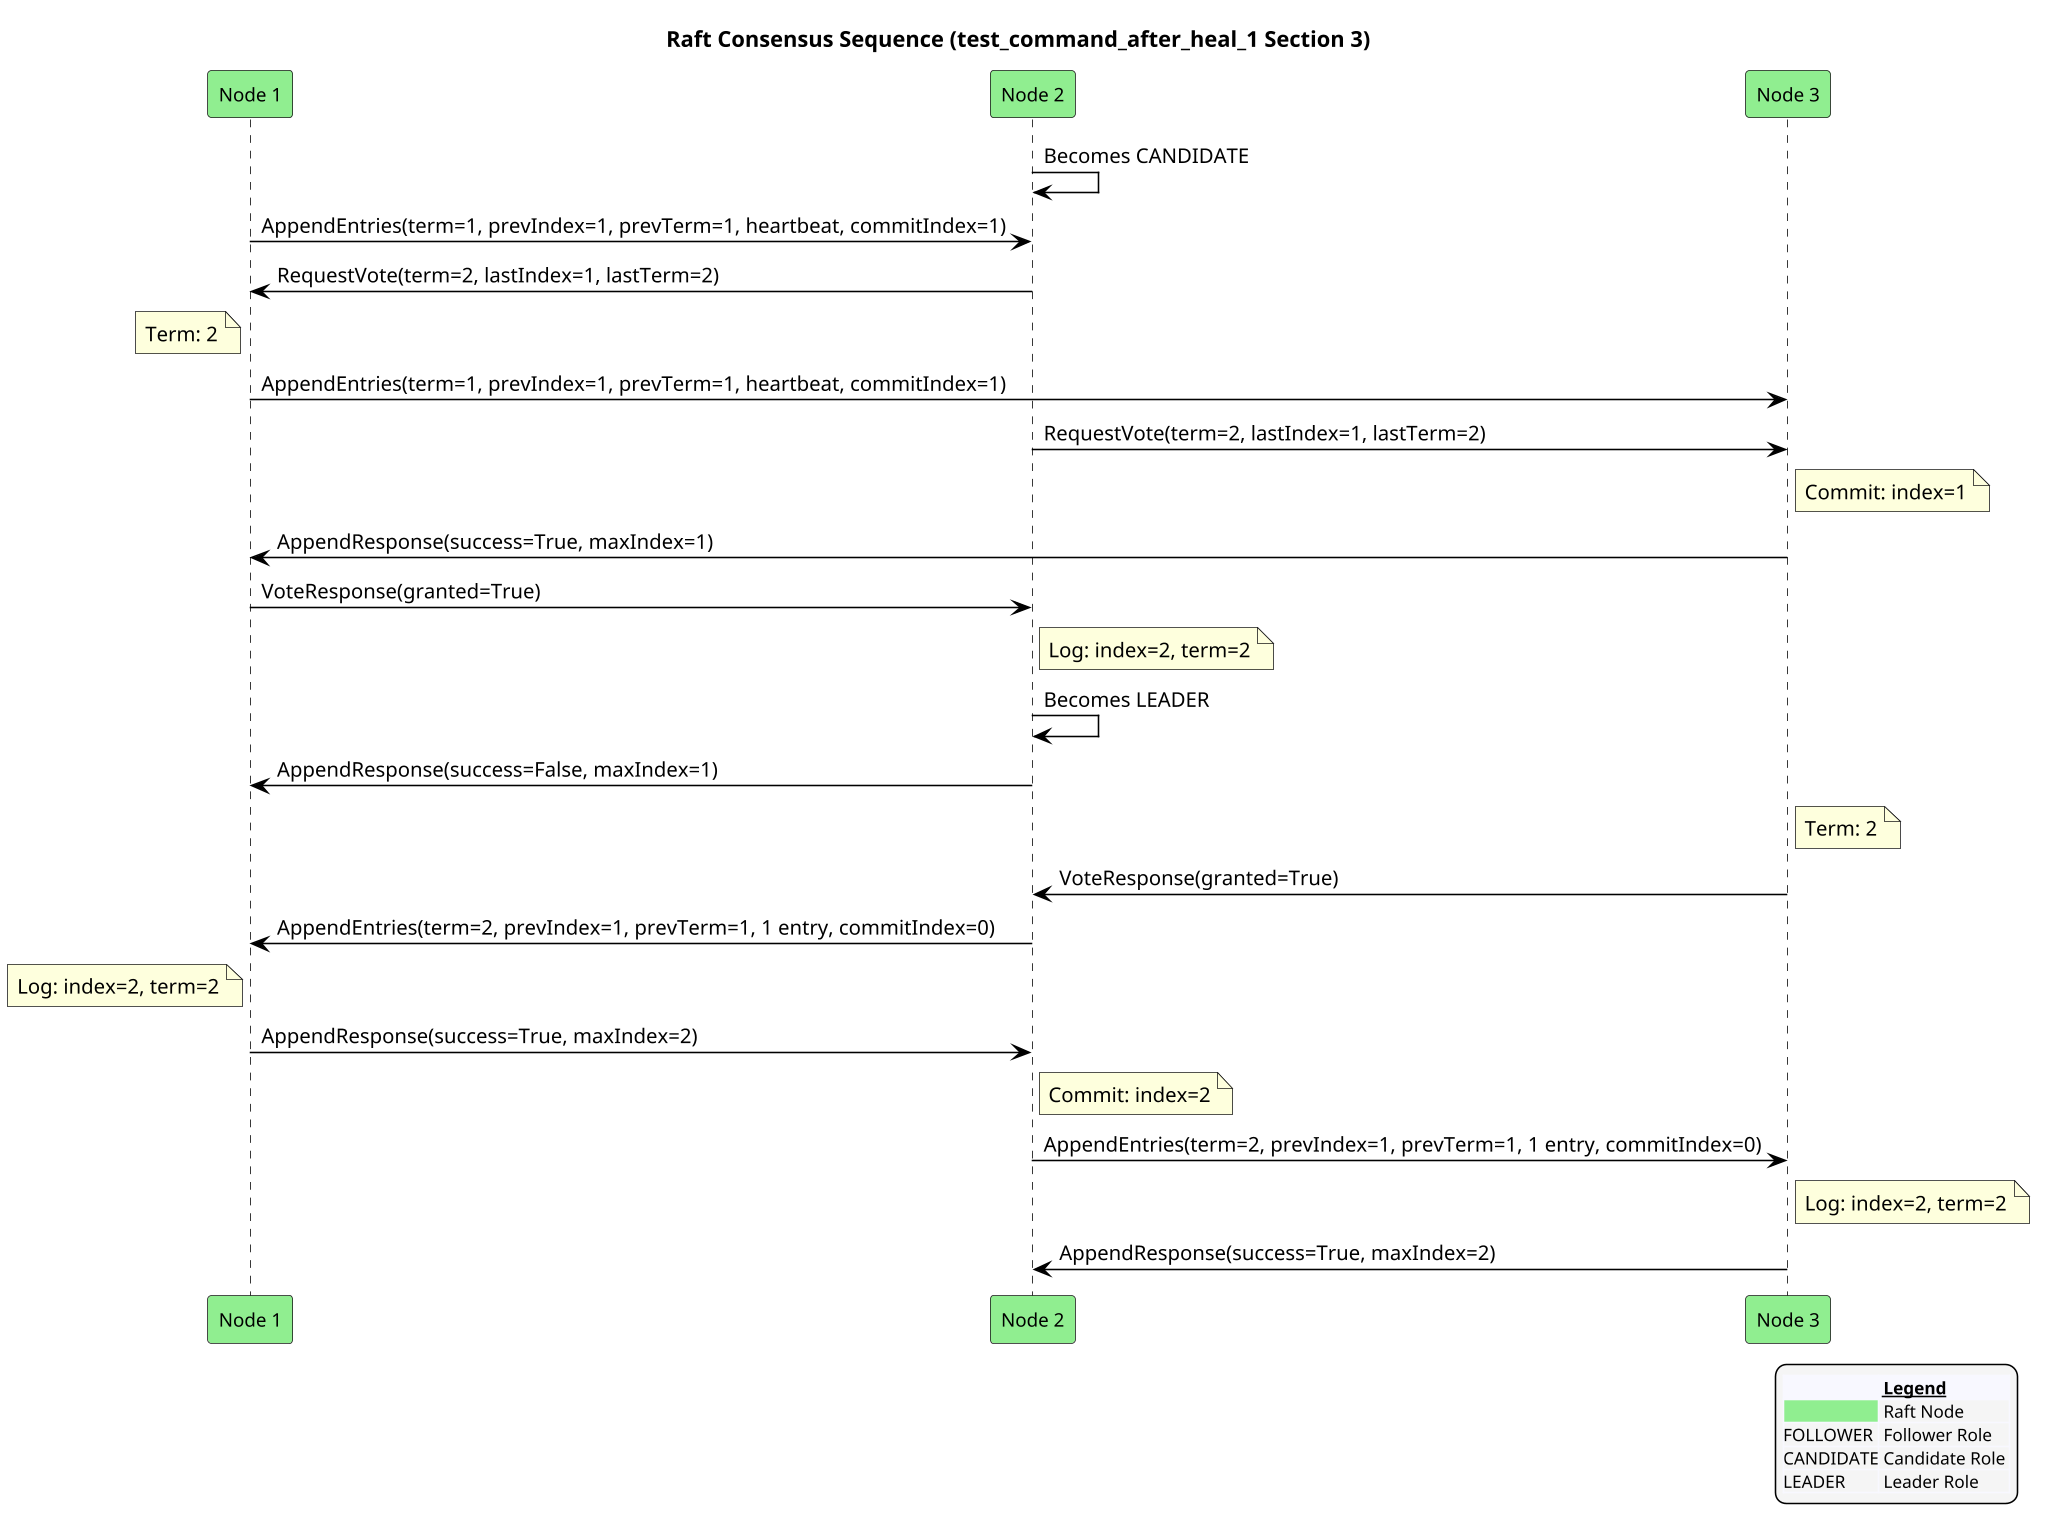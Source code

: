 @startuml
!pragma ratio 0.7
skinparam dpi 150
skinparam monochrome false
skinparam sequence {
  ArrowColor Black
  ActorBorderColor Black
  LifeLineBorderColor Black
  ParticipantFontSize 12
  Padding 10
}
skinparam legend {
  BackgroundColor #F5F5F5
  FontSize 11
}
title Raft Consensus Sequence (test_command_after_heal_1 Section 3)

participant "Node 1" as n1 order 10 #Lightgreen
participant "Node 2" as n2 order 20 #Lightgreen
participant "Node 3" as n3 order 30 #Lightgreen
n2 -> n2: Becomes CANDIDATE
n1 -> n2: AppendEntries(term=1, prevIndex=1, prevTerm=1, heartbeat, commitIndex=1)
n2 -> n1: RequestVote(term=2, lastIndex=1, lastTerm=2)
note left of n1: Term: 2
n1 -> n3: AppendEntries(term=1, prevIndex=1, prevTerm=1, heartbeat, commitIndex=1)
n2 -> n3: RequestVote(term=2, lastIndex=1, lastTerm=2)
note right of n3: Commit: index=1
n3 -> n1: AppendResponse(success=True, maxIndex=1)
n1 -> n2: VoteResponse(granted=True)
note right of n2: Log: index=2, term=2
n2 -> n2: Becomes LEADER
n2 -> n1: AppendResponse(success=False, maxIndex=1)
note right of n3: Term: 2
n3 -> n2: VoteResponse(granted=True)
n2 -> n1: AppendEntries(term=2, prevIndex=1, prevTerm=1, 1 entry, commitIndex=0)
note left of n1: Log: index=2, term=2
n1 -> n2: AppendResponse(success=True, maxIndex=2)
note right of n2: Commit: index=2
n2 -> n3: AppendEntries(term=2, prevIndex=1, prevTerm=1, 1 entry, commitIndex=0)
note right of n3: Log: index=2, term=2
n3 -> n2: AppendResponse(success=True, maxIndex=2)

legend right
  <#GhostWhite,#GhostWhite>|      |= __Legend__ |
  |<#Lightgreen>| Raft Node |
  |FOLLOWER| Follower Role |
  |CANDIDATE| Candidate Role |
  |LEADER| Leader Role |
endlegend
@enduml
